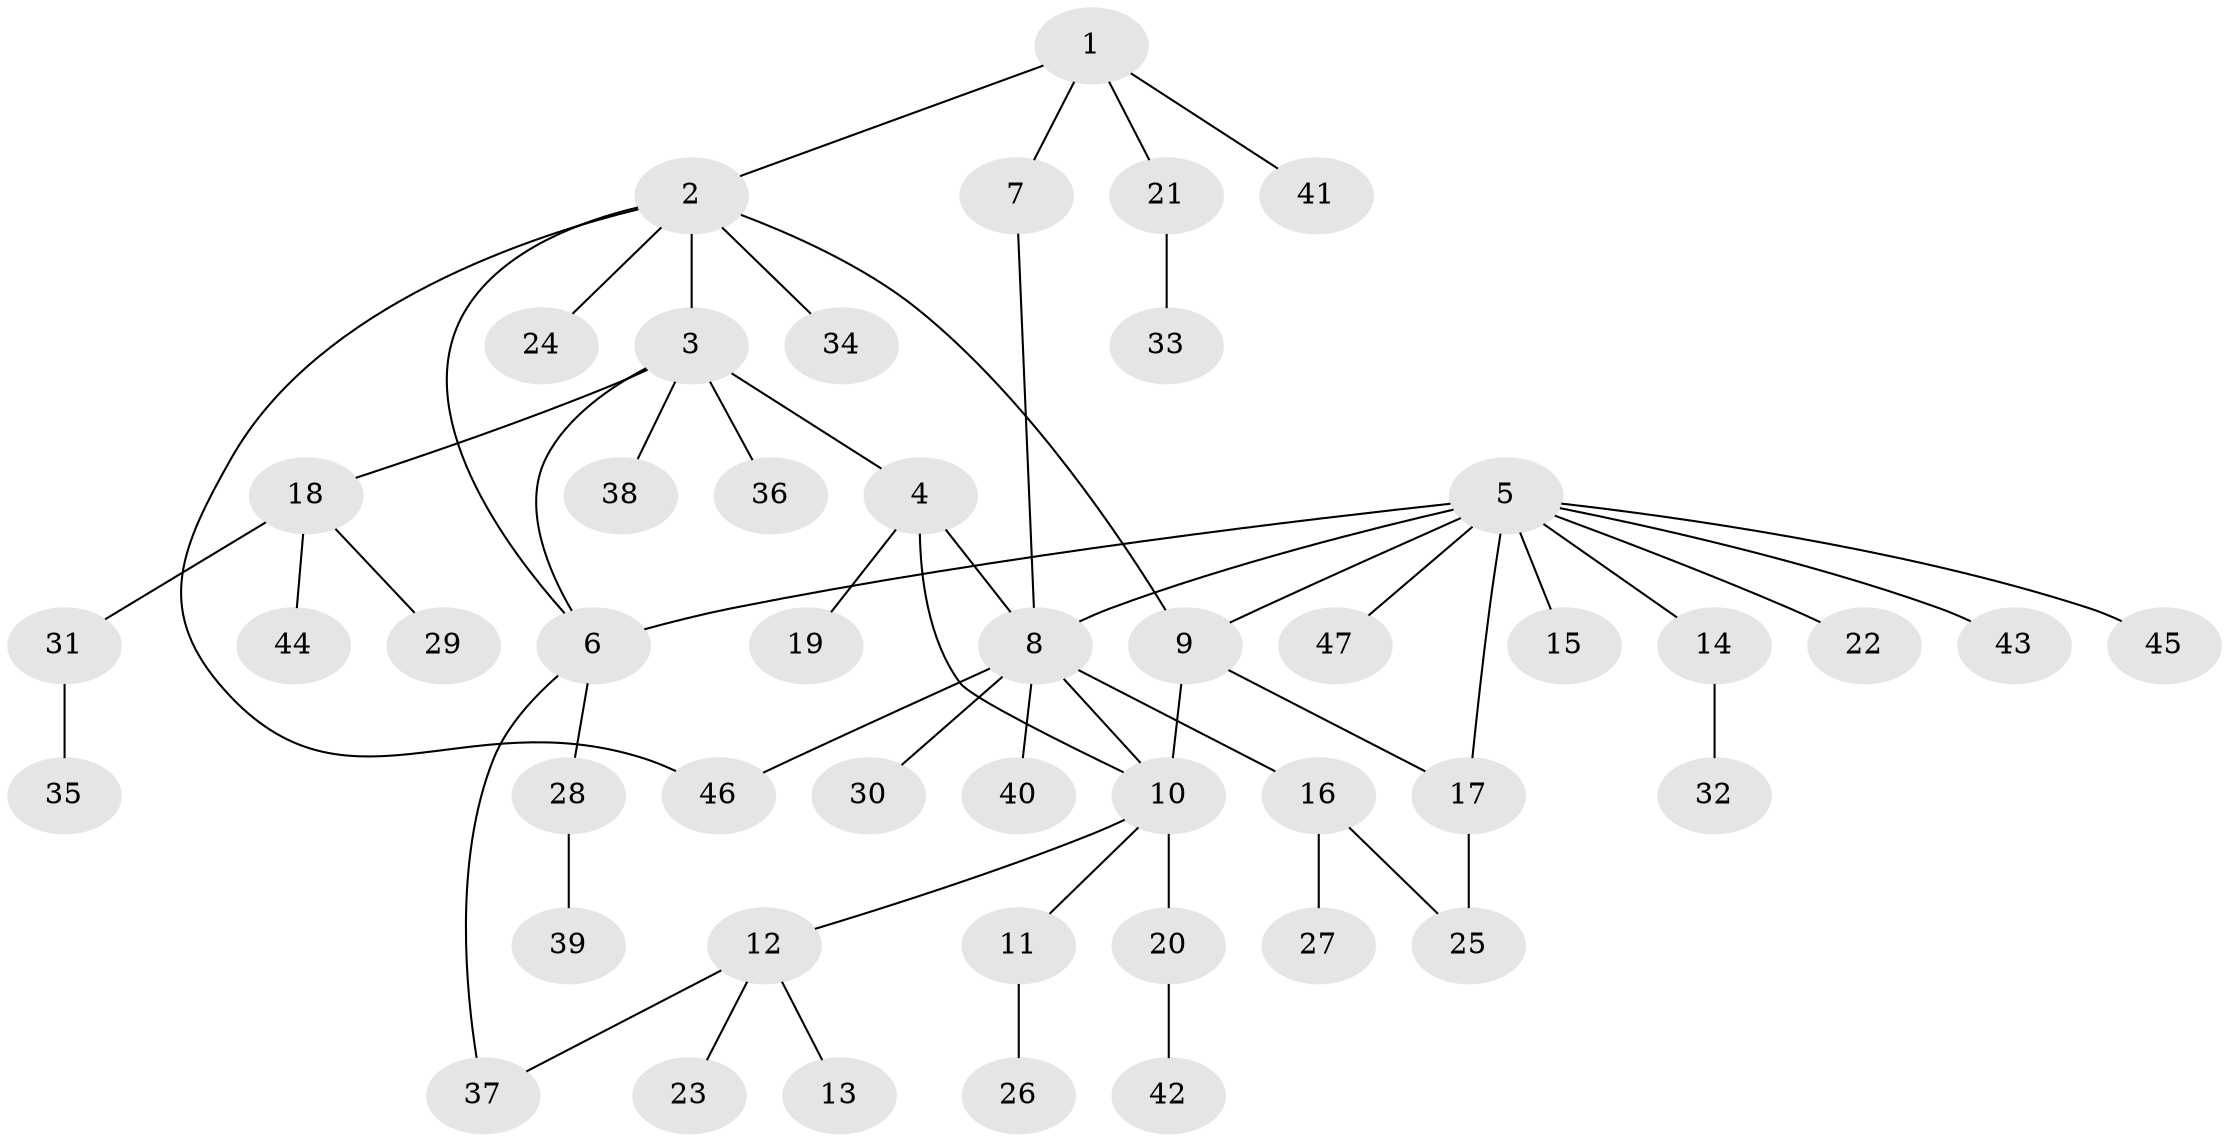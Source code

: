 // coarse degree distribution, {2: 0.2608695652173913, 8: 0.08695652173913043, 6: 0.13043478260869565, 1: 0.5217391304347826}
// Generated by graph-tools (version 1.1) at 2025/19/03/04/25 18:19:34]
// undirected, 47 vertices, 56 edges
graph export_dot {
graph [start="1"]
  node [color=gray90,style=filled];
  1;
  2;
  3;
  4;
  5;
  6;
  7;
  8;
  9;
  10;
  11;
  12;
  13;
  14;
  15;
  16;
  17;
  18;
  19;
  20;
  21;
  22;
  23;
  24;
  25;
  26;
  27;
  28;
  29;
  30;
  31;
  32;
  33;
  34;
  35;
  36;
  37;
  38;
  39;
  40;
  41;
  42;
  43;
  44;
  45;
  46;
  47;
  1 -- 2;
  1 -- 7;
  1 -- 21;
  1 -- 41;
  2 -- 3;
  2 -- 6;
  2 -- 9;
  2 -- 24;
  2 -- 34;
  2 -- 46;
  3 -- 4;
  3 -- 6;
  3 -- 18;
  3 -- 36;
  3 -- 38;
  4 -- 8;
  4 -- 10;
  4 -- 19;
  5 -- 6;
  5 -- 8;
  5 -- 9;
  5 -- 14;
  5 -- 15;
  5 -- 17;
  5 -- 22;
  5 -- 43;
  5 -- 45;
  5 -- 47;
  6 -- 28;
  6 -- 37;
  7 -- 8;
  8 -- 10;
  8 -- 16;
  8 -- 30;
  8 -- 40;
  8 -- 46;
  9 -- 10;
  9 -- 17;
  10 -- 11;
  10 -- 12;
  10 -- 20;
  11 -- 26;
  12 -- 13;
  12 -- 23;
  12 -- 37;
  14 -- 32;
  16 -- 25;
  16 -- 27;
  17 -- 25;
  18 -- 29;
  18 -- 31;
  18 -- 44;
  20 -- 42;
  21 -- 33;
  28 -- 39;
  31 -- 35;
}
